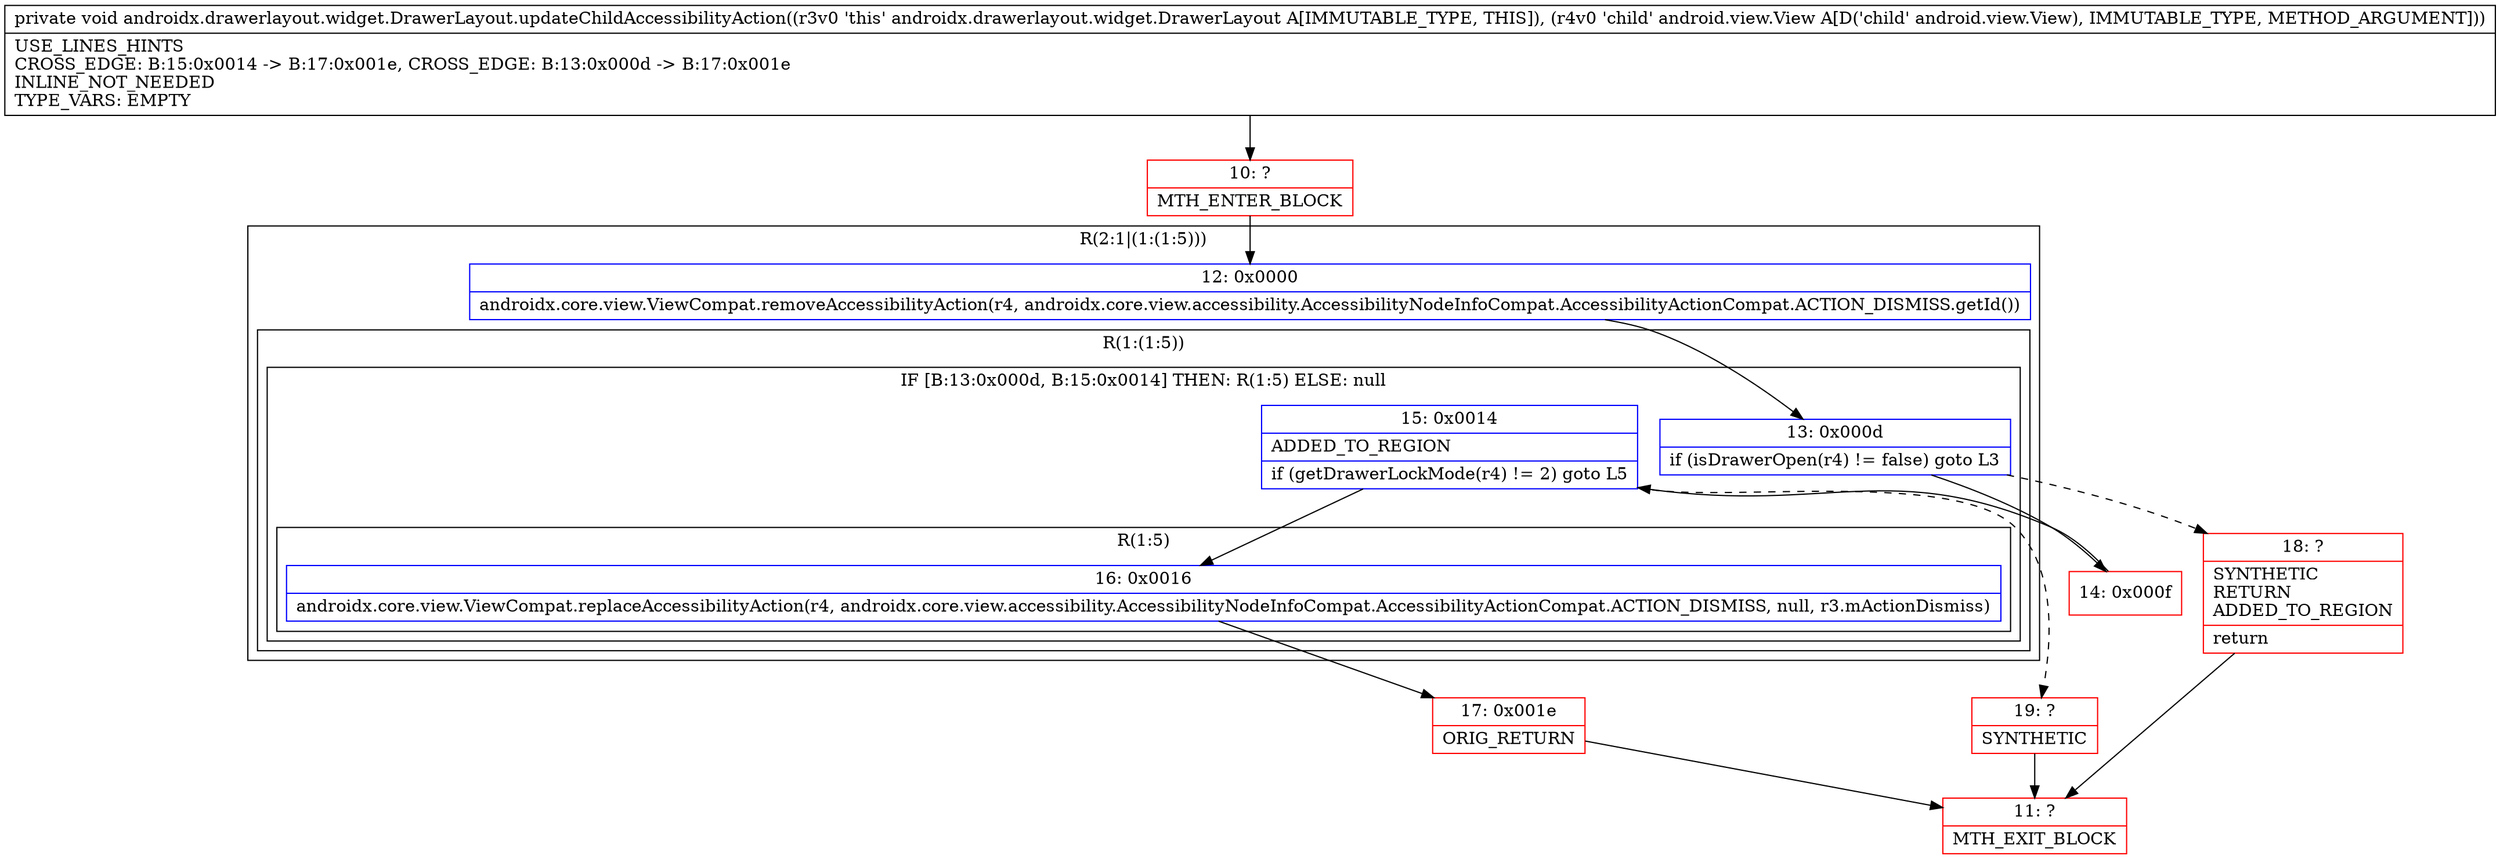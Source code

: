 digraph "CFG forandroidx.drawerlayout.widget.DrawerLayout.updateChildAccessibilityAction(Landroid\/view\/View;)V" {
subgraph cluster_Region_384491798 {
label = "R(2:1|(1:(1:5)))";
node [shape=record,color=blue];
Node_12 [shape=record,label="{12\:\ 0x0000|androidx.core.view.ViewCompat.removeAccessibilityAction(r4, androidx.core.view.accessibility.AccessibilityNodeInfoCompat.AccessibilityActionCompat.ACTION_DISMISS.getId())\l}"];
subgraph cluster_Region_1852320784 {
label = "R(1:(1:5))";
node [shape=record,color=blue];
subgraph cluster_IfRegion_841284435 {
label = "IF [B:13:0x000d, B:15:0x0014] THEN: R(1:5) ELSE: null";
node [shape=record,color=blue];
Node_13 [shape=record,label="{13\:\ 0x000d|if (isDrawerOpen(r4) != false) goto L3\l}"];
Node_15 [shape=record,label="{15\:\ 0x0014|ADDED_TO_REGION\l|if (getDrawerLockMode(r4) != 2) goto L5\l}"];
subgraph cluster_Region_786001547 {
label = "R(1:5)";
node [shape=record,color=blue];
Node_16 [shape=record,label="{16\:\ 0x0016|androidx.core.view.ViewCompat.replaceAccessibilityAction(r4, androidx.core.view.accessibility.AccessibilityNodeInfoCompat.AccessibilityActionCompat.ACTION_DISMISS, null, r3.mActionDismiss)\l}"];
}
}
}
}
Node_10 [shape=record,color=red,label="{10\:\ ?|MTH_ENTER_BLOCK\l}"];
Node_14 [shape=record,color=red,label="{14\:\ 0x000f}"];
Node_17 [shape=record,color=red,label="{17\:\ 0x001e|ORIG_RETURN\l}"];
Node_11 [shape=record,color=red,label="{11\:\ ?|MTH_EXIT_BLOCK\l}"];
Node_19 [shape=record,color=red,label="{19\:\ ?|SYNTHETIC\l}"];
Node_18 [shape=record,color=red,label="{18\:\ ?|SYNTHETIC\lRETURN\lADDED_TO_REGION\l|return\l}"];
MethodNode[shape=record,label="{private void androidx.drawerlayout.widget.DrawerLayout.updateChildAccessibilityAction((r3v0 'this' androidx.drawerlayout.widget.DrawerLayout A[IMMUTABLE_TYPE, THIS]), (r4v0 'child' android.view.View A[D('child' android.view.View), IMMUTABLE_TYPE, METHOD_ARGUMENT]))  | USE_LINES_HINTS\lCROSS_EDGE: B:15:0x0014 \-\> B:17:0x001e, CROSS_EDGE: B:13:0x000d \-\> B:17:0x001e\lINLINE_NOT_NEEDED\lTYPE_VARS: EMPTY\l}"];
MethodNode -> Node_10;Node_12 -> Node_13;
Node_13 -> Node_14;
Node_13 -> Node_18[style=dashed];
Node_15 -> Node_16;
Node_15 -> Node_19[style=dashed];
Node_16 -> Node_17;
Node_10 -> Node_12;
Node_14 -> Node_15;
Node_17 -> Node_11;
Node_19 -> Node_11;
Node_18 -> Node_11;
}

